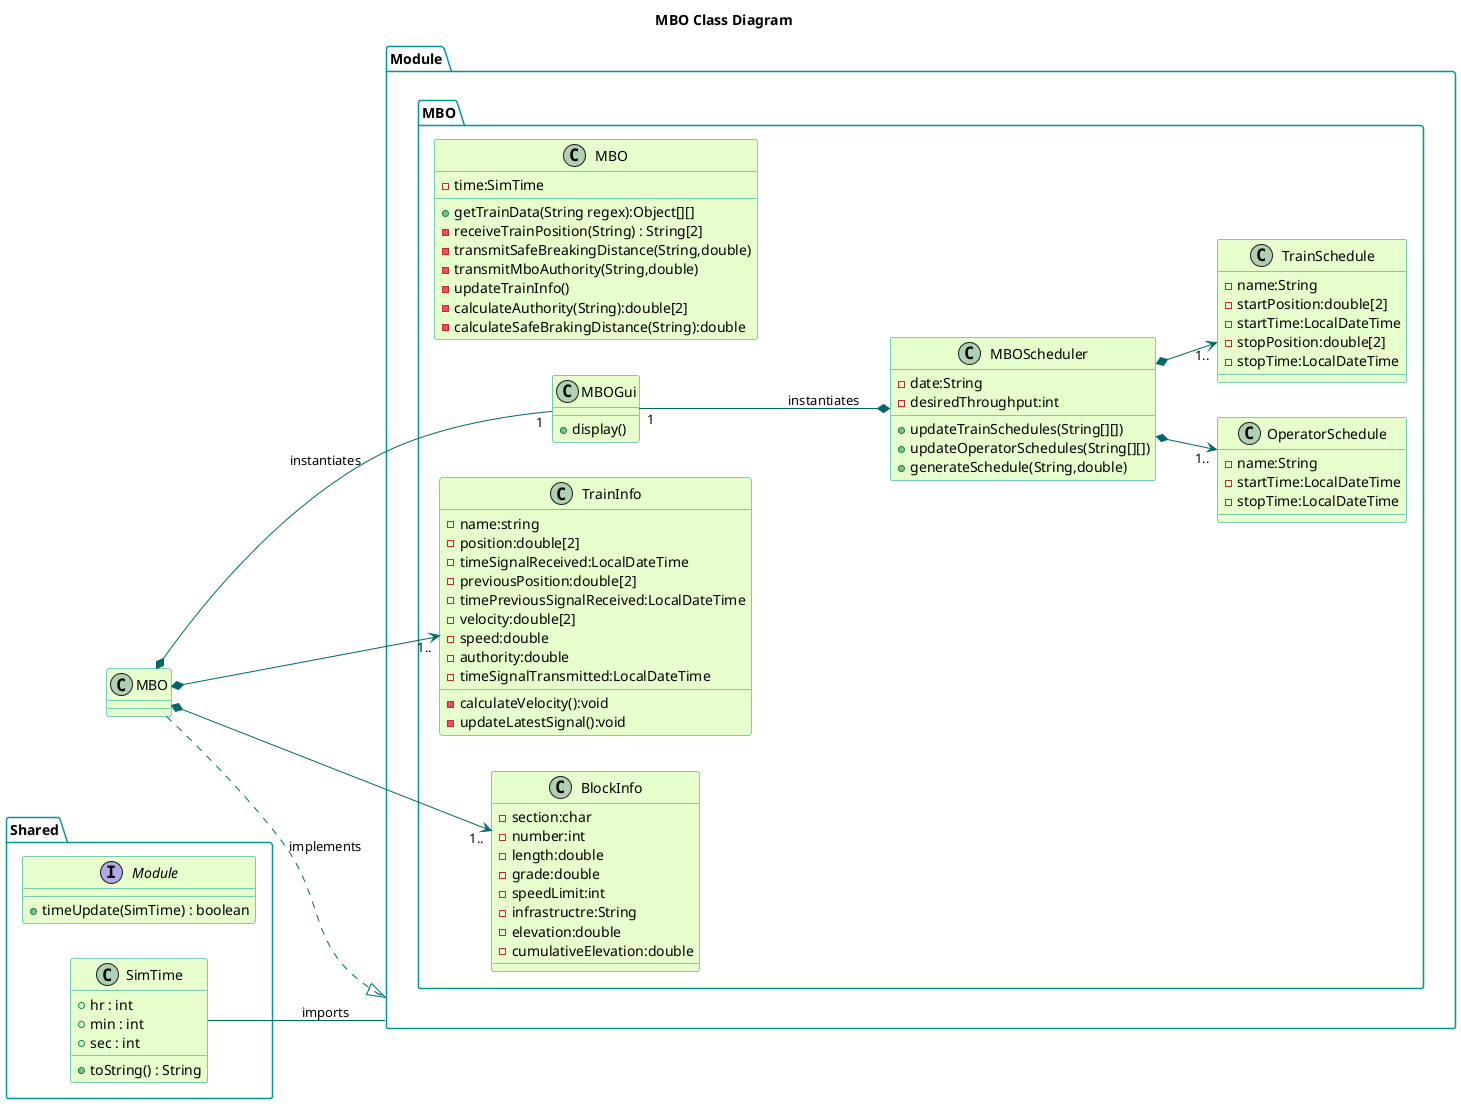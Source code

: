 @startuml

title MBO Class Diagram
'skinparam backgroundColor transparent'
skinparam classBackgroundColor #e6ffcc
skinparam classBorderColor 	#049595
skinparam packageBorderColor  #049595
skinparam arrowColor #006666

package "Module.MBO" {
	class MBO {
		-time:SimTime
		+getTrainData(String regex):Object[][]
		-receiveTrainPosition(String) : String[2]
 		-transmitSafeBreakingDistance(String,double)
 		-transmitMboAuthority(String,double)
		-updateTrainInfo()
		-calculateAuthority(String):double[2]
		-calculateSafeBrakingDistance(String):double
	}

	class MBOGui {
		+display()
	}

	class MBOScheduler {
		-date:String
		-desiredThroughput:int
		+updateTrainSchedules(String[][])
		+updateOperatorSchedules(String[][])
		+generateSchedule(String,double)
	}

	class TrainInfo {
		-name:string
		-position:double[2]
		-timeSignalReceived:LocalDateTime
		-previousPosition:double[2]
		-timePreviousSignalReceived:LocalDateTime
		-velocity:double[2]
		-speed:double
		-authority:double
		-timeSignalTransmitted:LocalDateTime
		-calculateVelocity():void
		-updateLatestSignal():void
	}

	class BlockInfo {
		-section:char
		-number:int
		-length:double
		-grade:double
		-speedLimit:int
		-infrastructre:String
		-elevation:double
		-cumulativeElevation:double
	}

	class OperatorSchedule {
		-name:String
		-startTime:LocalDateTime
		-stopTime:LocalDateTime
	}

	class TrainSchedule {
		-name:String
		-startPosition:double[2]
		-startTime:LocalDateTime
		-stopPosition:double[2]
		-stopTime:LocalDateTime
	}
}

package "Shared" {
	interface Module {
		+timeUpdate(SimTime) : boolean
	}
	
	class SimTime {
		+hr : int
		+min : int
		+sec : int
		+toString() : String
	}
}

left to right direction

MBOGui "1" --* MBO : instantiates
MBOGui "1" --* MBOScheduler : instantiates
SimTime -- Module : imports
MBO ..|> Module : implements
MBO *--> "1.." TrainInfo
MBO *--> "1.." BlockInfo
MBOScheduler *--> "1.." TrainSchedule
MBOScheduler *--> "1.." OperatorSchedule

@enduml

[MBO]-1..>[TrainInfo], [MBO]-1..>[BlockInfo]
[MBOScheduler]-1..>[TrainSchedule], [MBOScheduler]-1..>[OperatorSchedule]